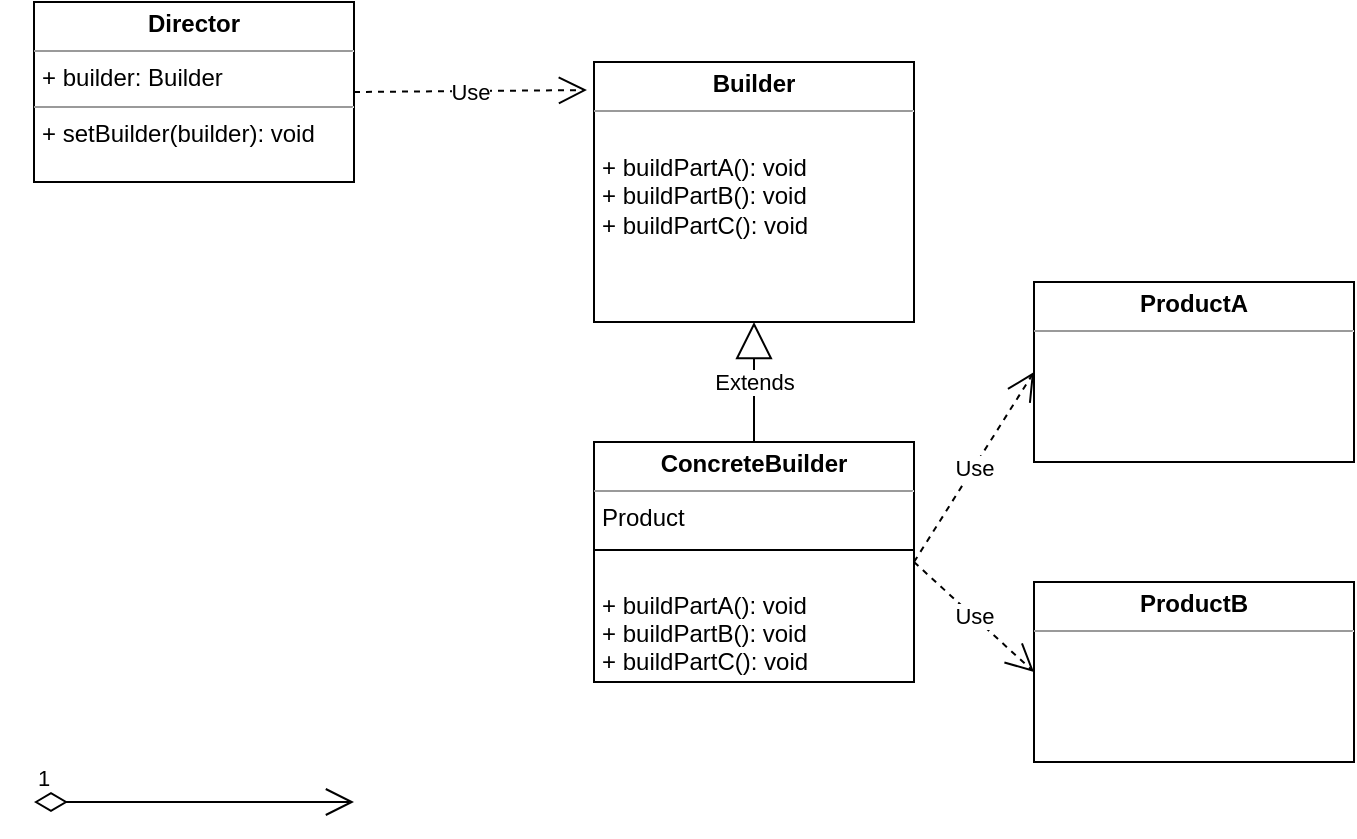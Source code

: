 <mxfile version="12.2.4" pages="1"><diagram id="9MYNlQ-X2yG-S7CClRHc" name="Page-1"><mxGraphModel dx="457" dy="314" grid="1" gridSize="10" guides="1" tooltips="1" connect="1" arrows="1" fold="1" page="1" pageScale="1" pageWidth="827" pageHeight="1169" math="0" shadow="0"><root><mxCell id="0"/><mxCell id="1" parent="0"/><mxCell id="2" value="&lt;p style=&quot;margin: 0px ; margin-top: 4px ; text-align: center&quot;&gt;&lt;b&gt;Director&lt;/b&gt;&lt;/p&gt;&lt;hr size=&quot;1&quot;&gt;&lt;p style=&quot;margin: 0px ; margin-left: 4px&quot;&gt;+ builder: Builder&lt;/p&gt;&lt;hr size=&quot;1&quot;&gt;&lt;p style=&quot;margin: 0px ; margin-left: 4px&quot;&gt;+ setBuilder(builder): void&lt;/p&gt;" style="verticalAlign=top;align=left;overflow=fill;fontSize=12;fontFamily=Helvetica;html=1;" parent="1" vertex="1"><mxGeometry x="20" y="20" width="160" height="90" as="geometry"/></mxCell><mxCell id="3" value="&lt;p style=&quot;margin: 0px ; margin-top: 4px ; text-align: center&quot;&gt;&lt;b&gt;Builder&lt;/b&gt;&lt;/p&gt;&lt;hr size=&quot;1&quot;&gt;&lt;p style=&quot;margin: 0px ; margin-left: 4px&quot;&gt;&lt;br&gt;&lt;/p&gt;&lt;p style=&quot;margin: 0px ; margin-left: 4px&quot;&gt;+ buildPartA(): void&lt;/p&gt;&lt;p style=&quot;margin: 0px ; margin-left: 4px&quot;&gt;+ buildPartB(): void&lt;br&gt;&lt;/p&gt;&lt;p style=&quot;margin: 0px ; margin-left: 4px&quot;&gt;+ buildPartC(): void&lt;/p&gt;" style="verticalAlign=top;align=left;overflow=fill;fontSize=12;fontFamily=Helvetica;html=1;" parent="1" vertex="1"><mxGeometry x="300" y="50" width="160" height="130" as="geometry"/></mxCell><mxCell id="4" value="&lt;p style=&quot;margin: 0px ; margin-top: 4px ; text-align: center&quot;&gt;&lt;b&gt;ConcreteBuilder&lt;/b&gt;&lt;/p&gt;&lt;hr size=&quot;1&quot;&gt;&lt;p style=&quot;margin: 0px ; margin-left: 4px&quot;&gt;Product&lt;/p&gt;&lt;p style=&quot;margin: 0px 0px 0px 4px&quot;&gt;&lt;br&gt;&lt;/p&gt;&lt;p style=&quot;margin: 0px 0px 0px 4px&quot;&gt;&lt;br&gt;&lt;/p&gt;&lt;p style=&quot;margin: 0px 0px 0px 4px&quot;&gt;+ buildPartA(): void&lt;/p&gt;&lt;p style=&quot;margin: 0px 0px 0px 4px&quot;&gt;+ buildPartB(): void&lt;br&gt;&lt;/p&gt;&lt;p style=&quot;margin: 0px 0px 0px 4px&quot;&gt;+ buildPartC(): void&lt;/p&gt;" style="verticalAlign=top;align=left;overflow=fill;fontSize=12;fontFamily=Helvetica;html=1;" parent="1" vertex="1"><mxGeometry x="300" y="240" width="160" height="120" as="geometry"/></mxCell><mxCell id="5" value="&lt;p style=&quot;margin: 0px ; margin-top: 4px ; text-align: center&quot;&gt;&lt;b&gt;ProductA&lt;/b&gt;&lt;/p&gt;&lt;hr size=&quot;1&quot;&gt;&lt;p style=&quot;margin: 0px ; margin-left: 4px&quot;&gt;&lt;br&gt;&lt;/p&gt;&lt;p style=&quot;margin: 0px ; margin-left: 4px&quot;&gt;&lt;br&gt;&lt;/p&gt;" style="verticalAlign=top;align=left;overflow=fill;fontSize=12;fontFamily=Helvetica;html=1;" parent="1" vertex="1"><mxGeometry x="520" y="160" width="160" height="90" as="geometry"/></mxCell><mxCell id="6" value="&lt;p style=&quot;margin: 0px ; margin-top: 4px ; text-align: center&quot;&gt;&lt;b&gt;ProductB&lt;/b&gt;&lt;br&gt;&lt;/p&gt;&lt;hr size=&quot;1&quot;&gt;&lt;p style=&quot;margin: 0px ; margin-left: 4px&quot;&gt;&lt;/p&gt;&lt;p style=&quot;margin: 0px ; margin-left: 4px&quot;&gt;&lt;br&gt;&lt;/p&gt;" style="verticalAlign=top;align=left;overflow=fill;fontSize=12;fontFamily=Helvetica;html=1;" parent="1" vertex="1"><mxGeometry x="520" y="310" width="160" height="90" as="geometry"/></mxCell><mxCell id="7" value="Extends" style="endArrow=block;endSize=16;endFill=0;html=1;entryX=0.5;entryY=1;entryDx=0;entryDy=0;exitX=0.5;exitY=0;exitDx=0;exitDy=0;" parent="1" source="4" target="3" edge="1"><mxGeometry width="160" relative="1" as="geometry"><mxPoint x="20" y="420" as="sourcePoint"/><mxPoint x="180" y="420" as="targetPoint"/></mxGeometry></mxCell><mxCell id="8" value="Use" style="endArrow=open;endSize=12;dashed=1;html=1;exitX=1;exitY=0.5;exitDx=0;exitDy=0;entryX=0;entryY=0.5;entryDx=0;entryDy=0;" parent="1" source="4" target="5" edge="1"><mxGeometry width="160" relative="1" as="geometry"><mxPoint x="20" y="420" as="sourcePoint"/><mxPoint x="180" y="420" as="targetPoint"/></mxGeometry></mxCell><mxCell id="9" value="Use" style="endArrow=open;endSize=12;dashed=1;html=1;exitX=1;exitY=0.5;exitDx=0;exitDy=0;entryX=0;entryY=0.5;entryDx=0;entryDy=0;" parent="1" source="4" target="6" edge="1"><mxGeometry width="160" relative="1" as="geometry"><mxPoint x="20" y="420" as="sourcePoint"/><mxPoint x="180" y="420" as="targetPoint"/></mxGeometry></mxCell><mxCell id="11" value="Use" style="endArrow=open;endSize=12;dashed=1;html=1;exitX=1;exitY=0.5;exitDx=0;exitDy=0;entryX=-0.022;entryY=0.108;entryDx=0;entryDy=0;entryPerimeter=0;" parent="1" source="2" target="3" edge="1"><mxGeometry width="160" relative="1" as="geometry"><mxPoint x="70" y="230" as="sourcePoint"/><mxPoint x="230" y="230" as="targetPoint"/></mxGeometry></mxCell><mxCell id="12" value="" style="line;strokeWidth=1;fillColor=none;align=left;verticalAlign=middle;spacingTop=-1;spacingLeft=3;spacingRight=3;rotatable=0;labelPosition=right;points=[];portConstraint=eastwest;" parent="1" vertex="1"><mxGeometry x="300" y="290" width="160" height="8" as="geometry"/></mxCell><mxCell id="13" value="1" style="endArrow=open;html=1;endSize=12;startArrow=diamondThin;startSize=14;startFill=0;edgeStyle=orthogonalEdgeStyle;align=left;verticalAlign=bottom;" parent="1" edge="1"><mxGeometry x="-1" y="3" relative="1" as="geometry"><mxPoint x="20" y="420" as="sourcePoint"/><mxPoint x="180" y="420" as="targetPoint"/></mxGeometry></mxCell></root></mxGraphModel></diagram></mxfile>